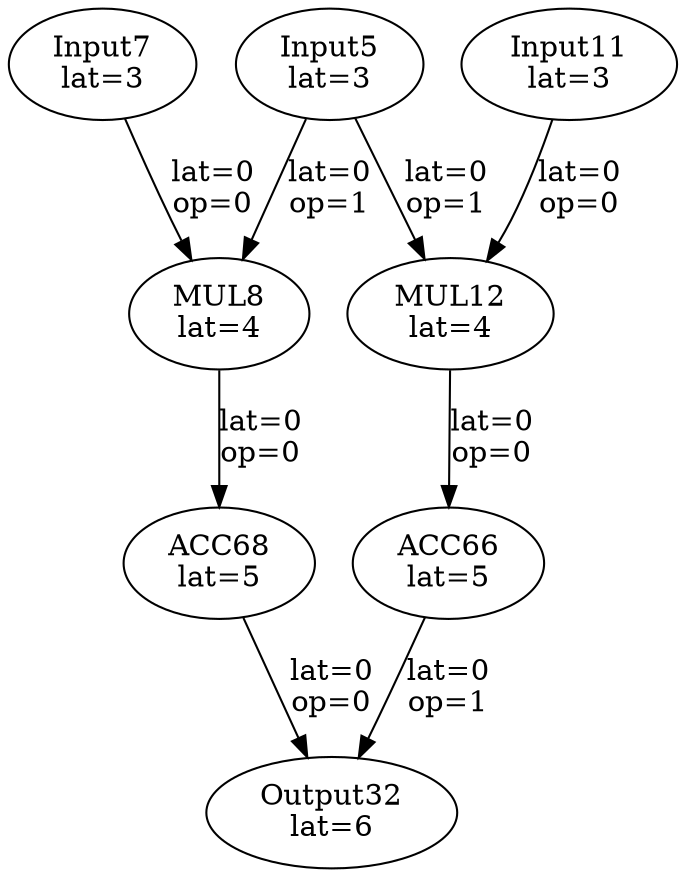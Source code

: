 Digraph G {
"Input5"[label = "\N\nlat=3"];
"Input7"[label = "\N\nlat=3"];
"MUL8"[label = "\N\nlat=4"];
"Input7"->"MUL8"[label = "lat=0\nop=0"];
"Input5"->"MUL8"[label = "lat=0\nop=1"];
"Input11"[label = "\N\nlat=3"];
"MUL12"[label = "\N\nlat=4"];
"Input11"->"MUL12"[label = "lat=0\nop=0"];
"Input5"->"MUL12"[label = "lat=0\nop=1"];
"Output32"[label = "\N\nlat=6"];
"ACC68"->"Output32"[label = "lat=0\nop=0"];
"ACC66"->"Output32"[label = "lat=0\nop=1"];
"ACC66"[label = "\N\nlat=5"];
"MUL12"->"ACC66"[label = "lat=0\nop=0"];
"ACC68"[label = "\N\nlat=5"];
"MUL8"->"ACC68"[label = "lat=0\nop=0"];
}
